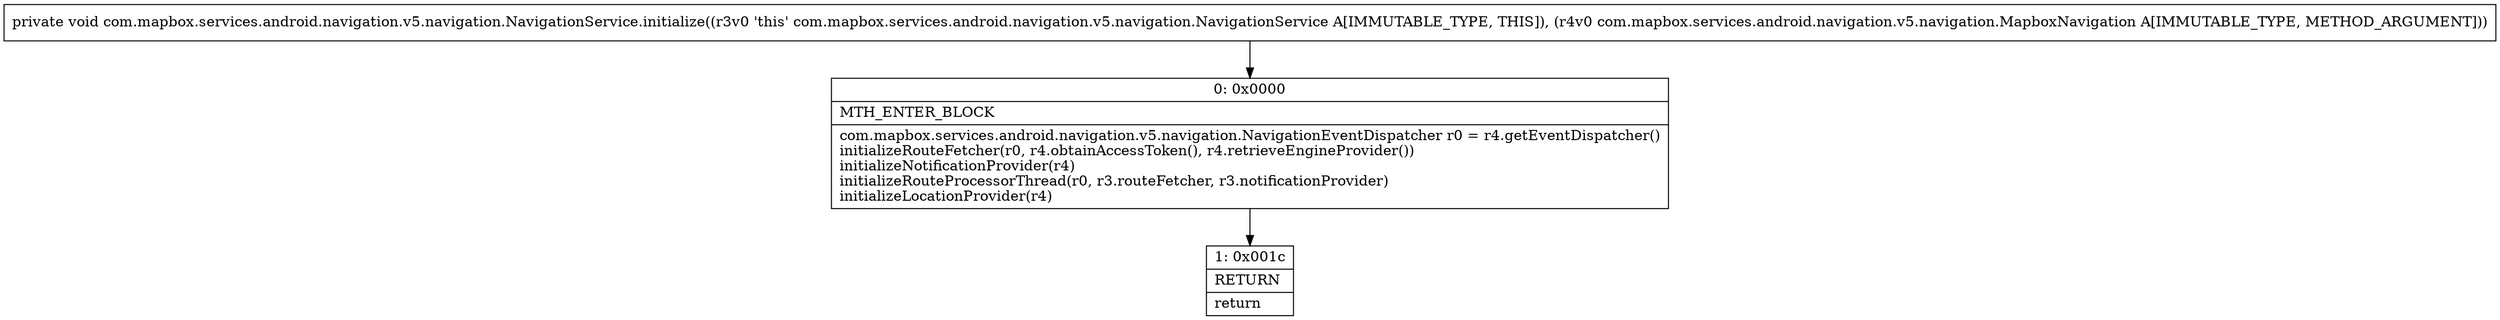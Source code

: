 digraph "CFG forcom.mapbox.services.android.navigation.v5.navigation.NavigationService.initialize(Lcom\/mapbox\/services\/android\/navigation\/v5\/navigation\/MapboxNavigation;)V" {
Node_0 [shape=record,label="{0\:\ 0x0000|MTH_ENTER_BLOCK\l|com.mapbox.services.android.navigation.v5.navigation.NavigationEventDispatcher r0 = r4.getEventDispatcher()\linitializeRouteFetcher(r0, r4.obtainAccessToken(), r4.retrieveEngineProvider())\linitializeNotificationProvider(r4)\linitializeRouteProcessorThread(r0, r3.routeFetcher, r3.notificationProvider)\linitializeLocationProvider(r4)\l}"];
Node_1 [shape=record,label="{1\:\ 0x001c|RETURN\l|return\l}"];
MethodNode[shape=record,label="{private void com.mapbox.services.android.navigation.v5.navigation.NavigationService.initialize((r3v0 'this' com.mapbox.services.android.navigation.v5.navigation.NavigationService A[IMMUTABLE_TYPE, THIS]), (r4v0 com.mapbox.services.android.navigation.v5.navigation.MapboxNavigation A[IMMUTABLE_TYPE, METHOD_ARGUMENT])) }"];
MethodNode -> Node_0;
Node_0 -> Node_1;
}

